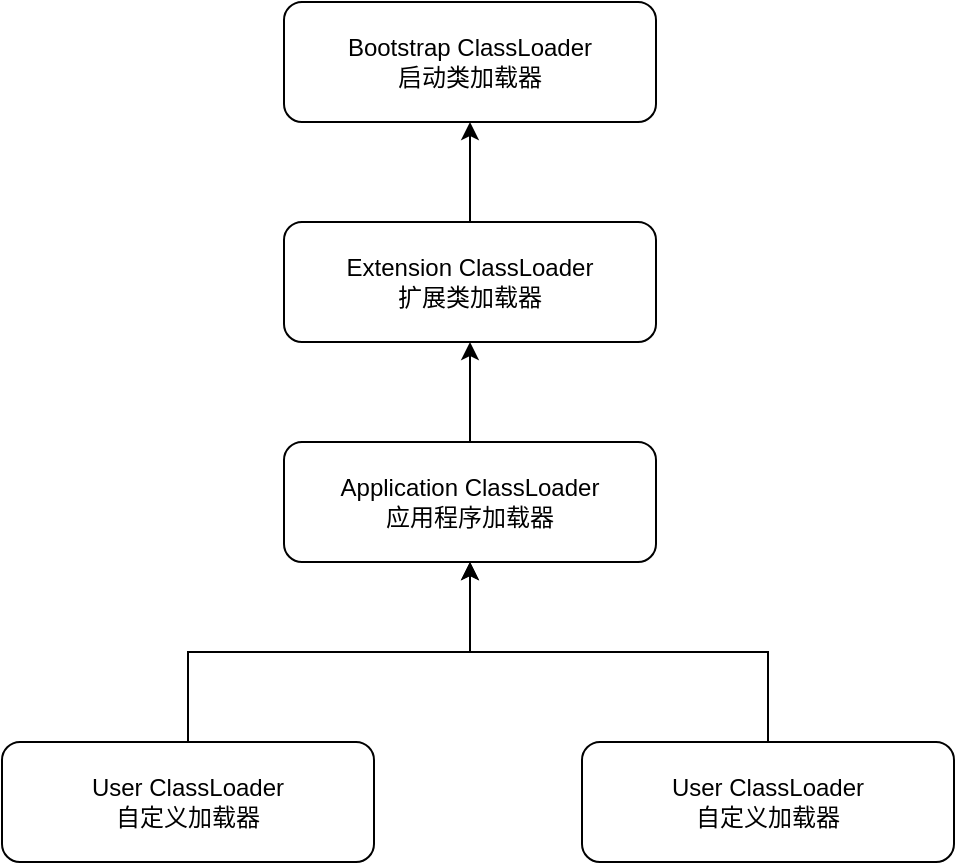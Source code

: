 <mxfile version="14.6.13" type="device"><diagram id="JwyJR306cigirfKwindr" name="第 1 页"><mxGraphModel dx="1106" dy="892" grid="1" gridSize="10" guides="1" tooltips="1" connect="1" arrows="1" fold="1" page="1" pageScale="1" pageWidth="827" pageHeight="1169" math="0" shadow="0"><root><mxCell id="0"/><mxCell id="1" parent="0"/><mxCell id="WjgFpmWnsBv3dnDRU8UO-1" value="Bootstrap ClassLoader&lt;br&gt;启动类加载器" style="rounded=1;whiteSpace=wrap;html=1;" vertex="1" parent="1"><mxGeometry x="321" y="110" width="186" height="60" as="geometry"/></mxCell><mxCell id="WjgFpmWnsBv3dnDRU8UO-11" style="edgeStyle=orthogonalEdgeStyle;rounded=0;orthogonalLoop=1;jettySize=auto;html=1;exitX=0.5;exitY=0;exitDx=0;exitDy=0;entryX=0.5;entryY=1;entryDx=0;entryDy=0;" edge="1" parent="1" source="WjgFpmWnsBv3dnDRU8UO-3" target="WjgFpmWnsBv3dnDRU8UO-1"><mxGeometry relative="1" as="geometry"><mxPoint x="414" y="180" as="targetPoint"/></mxGeometry></mxCell><mxCell id="WjgFpmWnsBv3dnDRU8UO-3" value="Extension ClassLoader&lt;br&gt;扩展类加载器" style="rounded=1;whiteSpace=wrap;html=1;" vertex="1" parent="1"><mxGeometry x="321" y="220" width="186" height="60" as="geometry"/></mxCell><mxCell id="WjgFpmWnsBv3dnDRU8UO-10" style="edgeStyle=orthogonalEdgeStyle;rounded=0;orthogonalLoop=1;jettySize=auto;html=1;exitX=0.5;exitY=0;exitDx=0;exitDy=0;entryX=0.5;entryY=1;entryDx=0;entryDy=0;" edge="1" parent="1" source="WjgFpmWnsBv3dnDRU8UO-4" target="WjgFpmWnsBv3dnDRU8UO-3"><mxGeometry relative="1" as="geometry"/></mxCell><mxCell id="WjgFpmWnsBv3dnDRU8UO-4" value="Application ClassLoader&lt;br&gt;应用程序加载器" style="rounded=1;whiteSpace=wrap;html=1;" vertex="1" parent="1"><mxGeometry x="321" y="330" width="186" height="60" as="geometry"/></mxCell><mxCell id="WjgFpmWnsBv3dnDRU8UO-7" style="edgeStyle=orthogonalEdgeStyle;rounded=0;orthogonalLoop=1;jettySize=auto;html=1;entryX=0.5;entryY=1;entryDx=0;entryDy=0;" edge="1" parent="1" source="WjgFpmWnsBv3dnDRU8UO-5" target="WjgFpmWnsBv3dnDRU8UO-4"><mxGeometry relative="1" as="geometry"/></mxCell><mxCell id="WjgFpmWnsBv3dnDRU8UO-5" value="User ClassLoader&lt;br&gt;自定义加载器" style="rounded=1;whiteSpace=wrap;html=1;" vertex="1" parent="1"><mxGeometry x="180" y="480" width="186" height="60" as="geometry"/></mxCell><mxCell id="WjgFpmWnsBv3dnDRU8UO-9" style="edgeStyle=orthogonalEdgeStyle;rounded=0;orthogonalLoop=1;jettySize=auto;html=1;entryX=0.5;entryY=1;entryDx=0;entryDy=0;" edge="1" parent="1" source="WjgFpmWnsBv3dnDRU8UO-6" target="WjgFpmWnsBv3dnDRU8UO-4"><mxGeometry relative="1" as="geometry"/></mxCell><mxCell id="WjgFpmWnsBv3dnDRU8UO-6" value="User ClassLoader&lt;br&gt;自定义加载器" style="rounded=1;whiteSpace=wrap;html=1;" vertex="1" parent="1"><mxGeometry x="470" y="480" width="186" height="60" as="geometry"/></mxCell></root></mxGraphModel></diagram></mxfile>